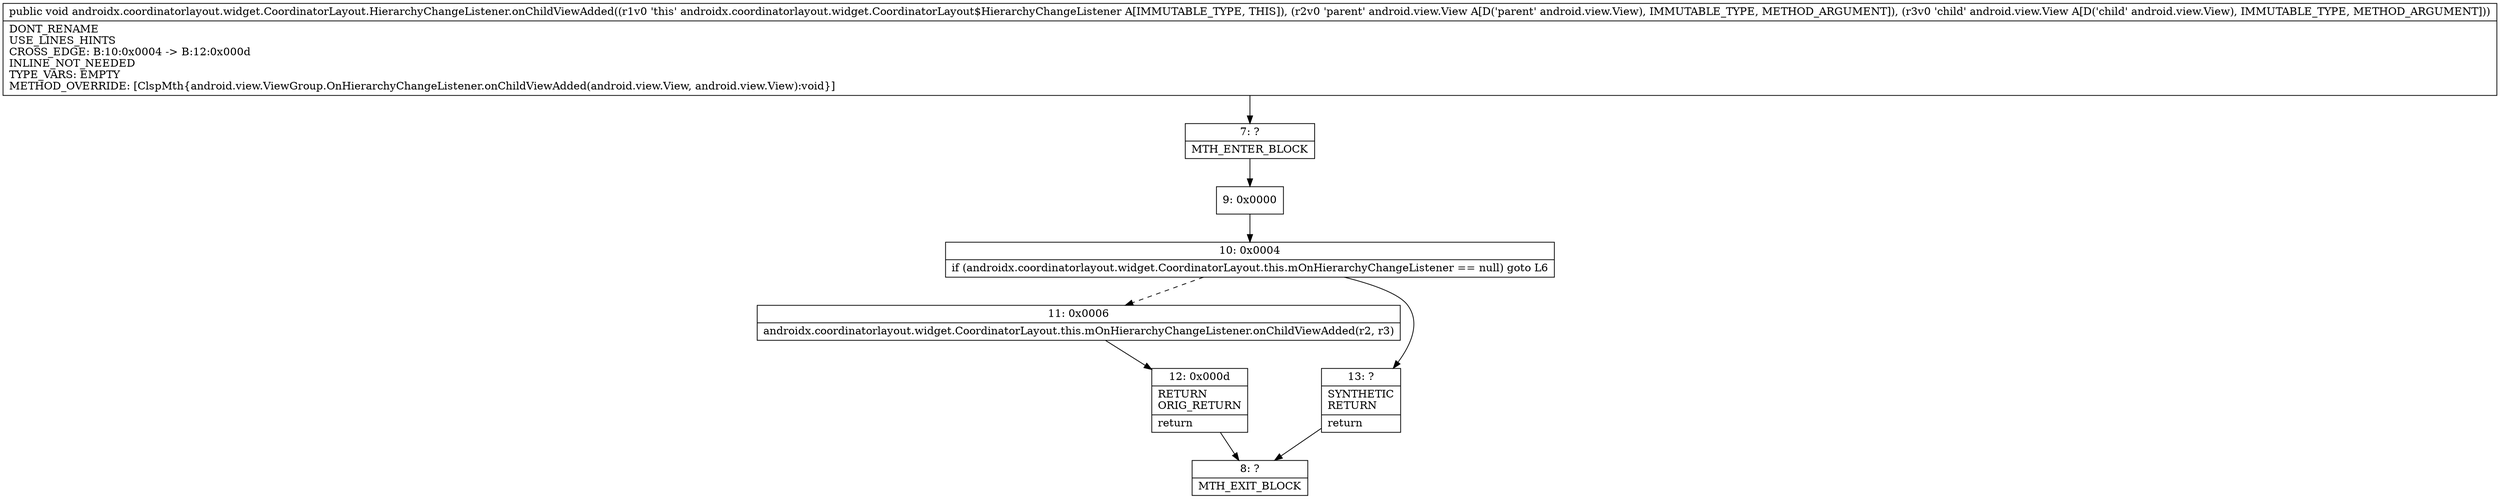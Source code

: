digraph "CFG forandroidx.coordinatorlayout.widget.CoordinatorLayout.HierarchyChangeListener.onChildViewAdded(Landroid\/view\/View;Landroid\/view\/View;)V" {
Node_7 [shape=record,label="{7\:\ ?|MTH_ENTER_BLOCK\l}"];
Node_9 [shape=record,label="{9\:\ 0x0000}"];
Node_10 [shape=record,label="{10\:\ 0x0004|if (androidx.coordinatorlayout.widget.CoordinatorLayout.this.mOnHierarchyChangeListener == null) goto L6\l}"];
Node_11 [shape=record,label="{11\:\ 0x0006|androidx.coordinatorlayout.widget.CoordinatorLayout.this.mOnHierarchyChangeListener.onChildViewAdded(r2, r3)\l}"];
Node_12 [shape=record,label="{12\:\ 0x000d|RETURN\lORIG_RETURN\l|return\l}"];
Node_8 [shape=record,label="{8\:\ ?|MTH_EXIT_BLOCK\l}"];
Node_13 [shape=record,label="{13\:\ ?|SYNTHETIC\lRETURN\l|return\l}"];
MethodNode[shape=record,label="{public void androidx.coordinatorlayout.widget.CoordinatorLayout.HierarchyChangeListener.onChildViewAdded((r1v0 'this' androidx.coordinatorlayout.widget.CoordinatorLayout$HierarchyChangeListener A[IMMUTABLE_TYPE, THIS]), (r2v0 'parent' android.view.View A[D('parent' android.view.View), IMMUTABLE_TYPE, METHOD_ARGUMENT]), (r3v0 'child' android.view.View A[D('child' android.view.View), IMMUTABLE_TYPE, METHOD_ARGUMENT]))  | DONT_RENAME\lUSE_LINES_HINTS\lCROSS_EDGE: B:10:0x0004 \-\> B:12:0x000d\lINLINE_NOT_NEEDED\lTYPE_VARS: EMPTY\lMETHOD_OVERRIDE: [ClspMth\{android.view.ViewGroup.OnHierarchyChangeListener.onChildViewAdded(android.view.View, android.view.View):void\}]\l}"];
MethodNode -> Node_7;Node_7 -> Node_9;
Node_9 -> Node_10;
Node_10 -> Node_11[style=dashed];
Node_10 -> Node_13;
Node_11 -> Node_12;
Node_12 -> Node_8;
Node_13 -> Node_8;
}

